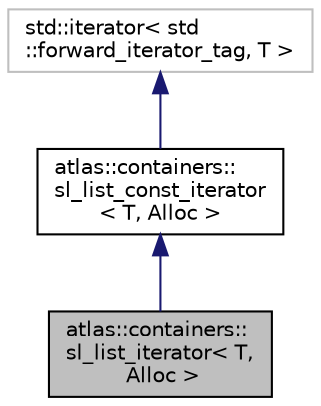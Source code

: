 digraph "atlas::containers::sl_list_iterator&lt; T, Alloc &gt;"
{
  edge [fontname="Helvetica",fontsize="10",labelfontname="Helvetica",labelfontsize="10"];
  node [fontname="Helvetica",fontsize="10",shape=record];
  Node1 [label="atlas::containers::\lsl_list_iterator\< T,\l Alloc \>",height=0.2,width=0.4,color="black", fillcolor="grey75", style="filled", fontcolor="black"];
  Node2 -> Node1 [dir="back",color="midnightblue",fontsize="10",style="solid",fontname="Helvetica"];
  Node2 [label="atlas::containers::\lsl_list_const_iterator\l\< T, Alloc \>",height=0.2,width=0.4,color="black", fillcolor="white", style="filled",URL="$structatlas_1_1containers_1_1sl__list__const__iterator.html"];
  Node3 -> Node2 [dir="back",color="midnightblue",fontsize="10",style="solid",fontname="Helvetica"];
  Node3 [label="std::iterator\< std\l::forward_iterator_tag, T \>",height=0.2,width=0.4,color="grey75", fillcolor="white", style="filled"];
}
